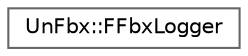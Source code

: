 digraph "Graphical Class Hierarchy"
{
 // INTERACTIVE_SVG=YES
 // LATEX_PDF_SIZE
  bgcolor="transparent";
  edge [fontname=Helvetica,fontsize=10,labelfontname=Helvetica,labelfontsize=10];
  node [fontname=Helvetica,fontsize=10,shape=box,height=0.2,width=0.4];
  rankdir="LR";
  Node0 [id="Node000000",label="UnFbx::FFbxLogger",height=0.2,width=0.4,color="grey40", fillcolor="white", style="filled",URL="$d3/d32/classUnFbx_1_1FFbxLogger.html",tooltip="message Logger for FBX."];
}
